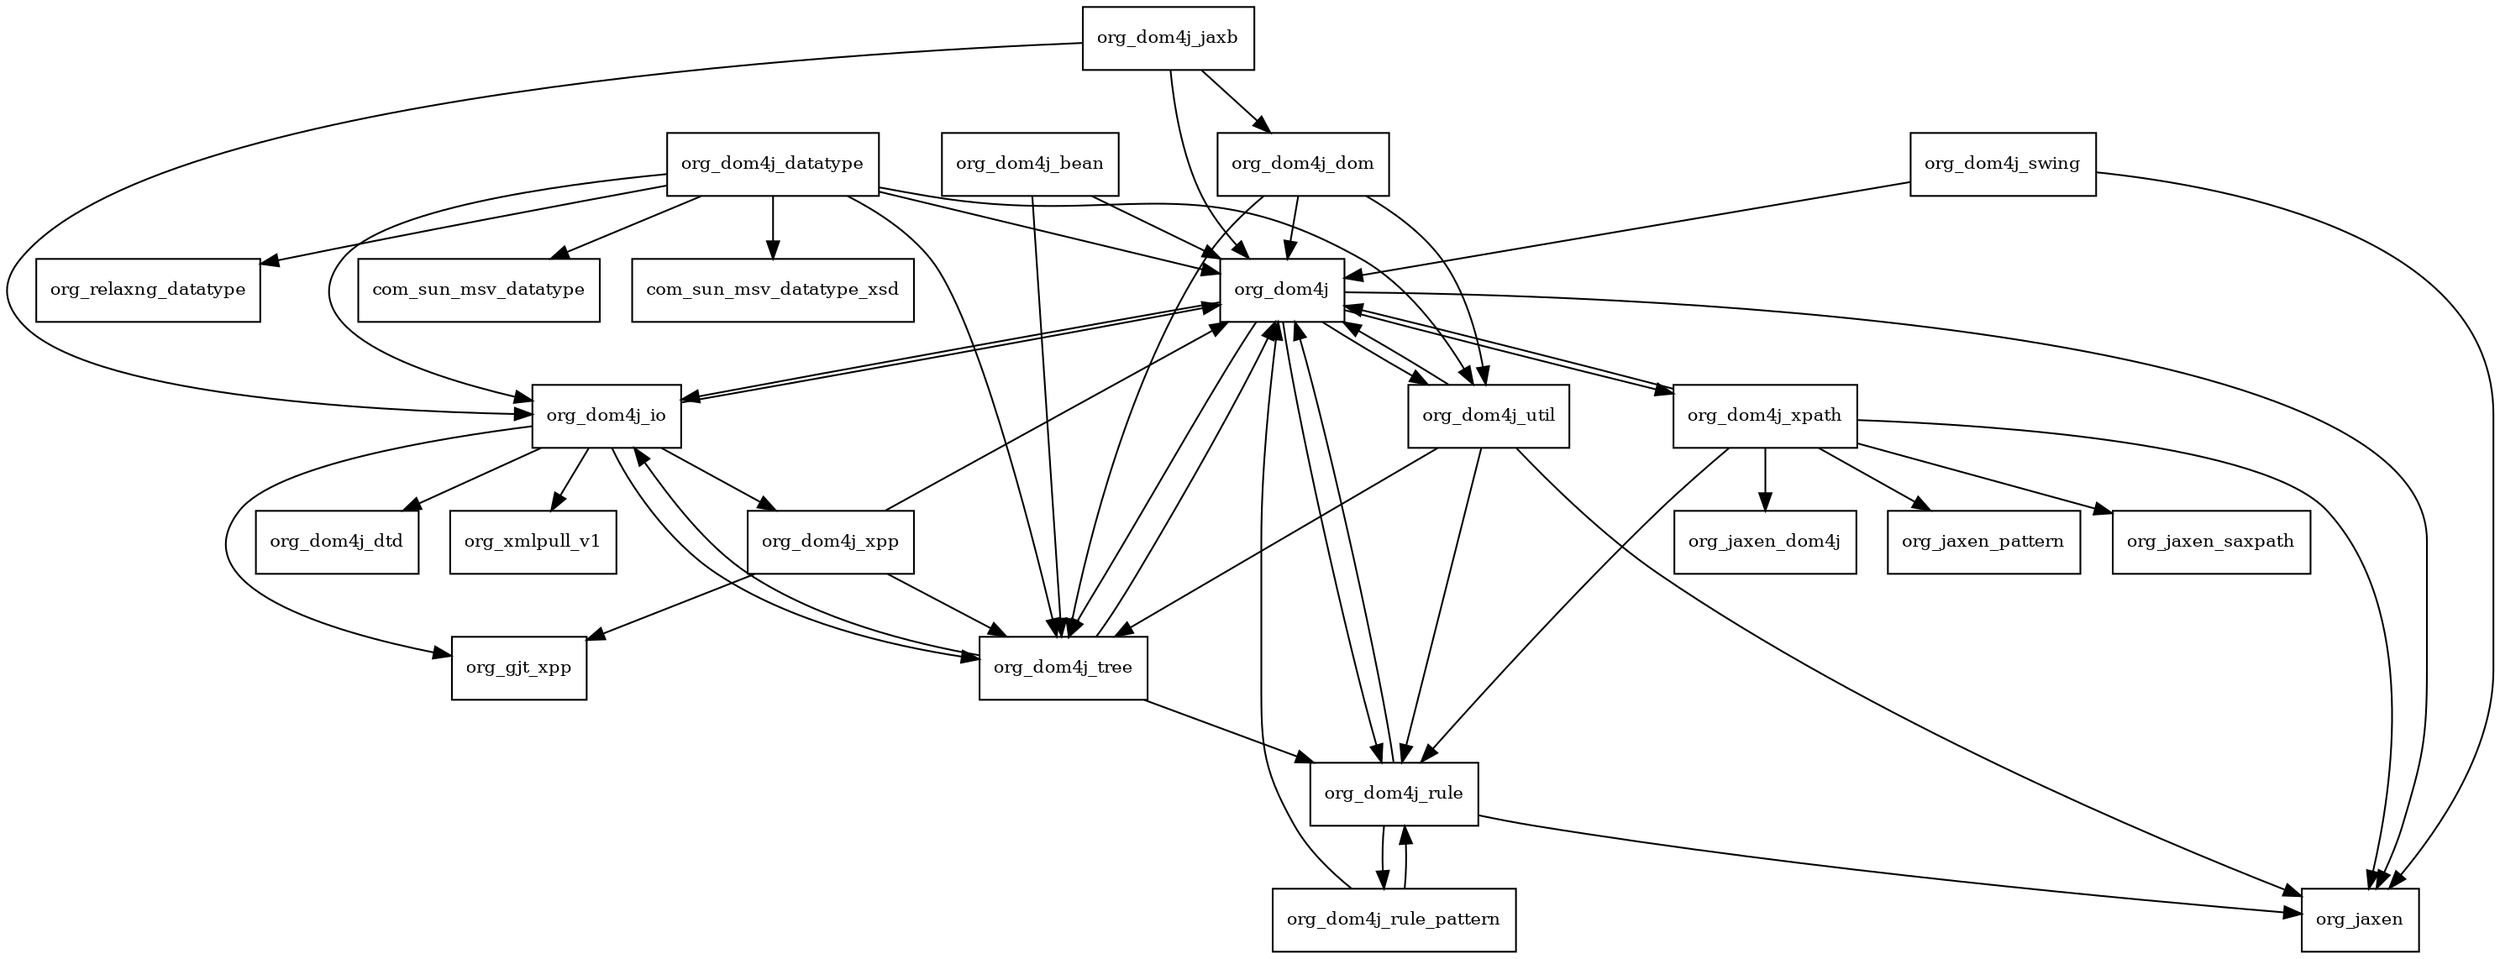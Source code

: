 digraph dom4j_1_6_1_package_dependencies {
  node [shape = box, fontsize=10.0];
  org_dom4j -> org_dom4j_io;
  org_dom4j -> org_dom4j_rule;
  org_dom4j -> org_dom4j_tree;
  org_dom4j -> org_dom4j_util;
  org_dom4j -> org_dom4j_xpath;
  org_dom4j -> org_jaxen;
  org_dom4j_bean -> org_dom4j;
  org_dom4j_bean -> org_dom4j_tree;
  org_dom4j_datatype -> com_sun_msv_datatype;
  org_dom4j_datatype -> com_sun_msv_datatype_xsd;
  org_dom4j_datatype -> org_dom4j;
  org_dom4j_datatype -> org_dom4j_io;
  org_dom4j_datatype -> org_dom4j_tree;
  org_dom4j_datatype -> org_dom4j_util;
  org_dom4j_datatype -> org_relaxng_datatype;
  org_dom4j_dom -> org_dom4j;
  org_dom4j_dom -> org_dom4j_tree;
  org_dom4j_dom -> org_dom4j_util;
  org_dom4j_io -> org_dom4j;
  org_dom4j_io -> org_dom4j_dtd;
  org_dom4j_io -> org_dom4j_tree;
  org_dom4j_io -> org_dom4j_xpp;
  org_dom4j_io -> org_gjt_xpp;
  org_dom4j_io -> org_xmlpull_v1;
  org_dom4j_jaxb -> org_dom4j;
  org_dom4j_jaxb -> org_dom4j_dom;
  org_dom4j_jaxb -> org_dom4j_io;
  org_dom4j_rule -> org_dom4j;
  org_dom4j_rule -> org_dom4j_rule_pattern;
  org_dom4j_rule -> org_jaxen;
  org_dom4j_rule_pattern -> org_dom4j;
  org_dom4j_rule_pattern -> org_dom4j_rule;
  org_dom4j_swing -> org_dom4j;
  org_dom4j_swing -> org_jaxen;
  org_dom4j_tree -> org_dom4j;
  org_dom4j_tree -> org_dom4j_io;
  org_dom4j_tree -> org_dom4j_rule;
  org_dom4j_util -> org_dom4j;
  org_dom4j_util -> org_dom4j_rule;
  org_dom4j_util -> org_dom4j_tree;
  org_dom4j_util -> org_jaxen;
  org_dom4j_xpath -> org_dom4j;
  org_dom4j_xpath -> org_dom4j_rule;
  org_dom4j_xpath -> org_jaxen;
  org_dom4j_xpath -> org_jaxen_dom4j;
  org_dom4j_xpath -> org_jaxen_pattern;
  org_dom4j_xpath -> org_jaxen_saxpath;
  org_dom4j_xpp -> org_dom4j;
  org_dom4j_xpp -> org_dom4j_tree;
  org_dom4j_xpp -> org_gjt_xpp;
}
